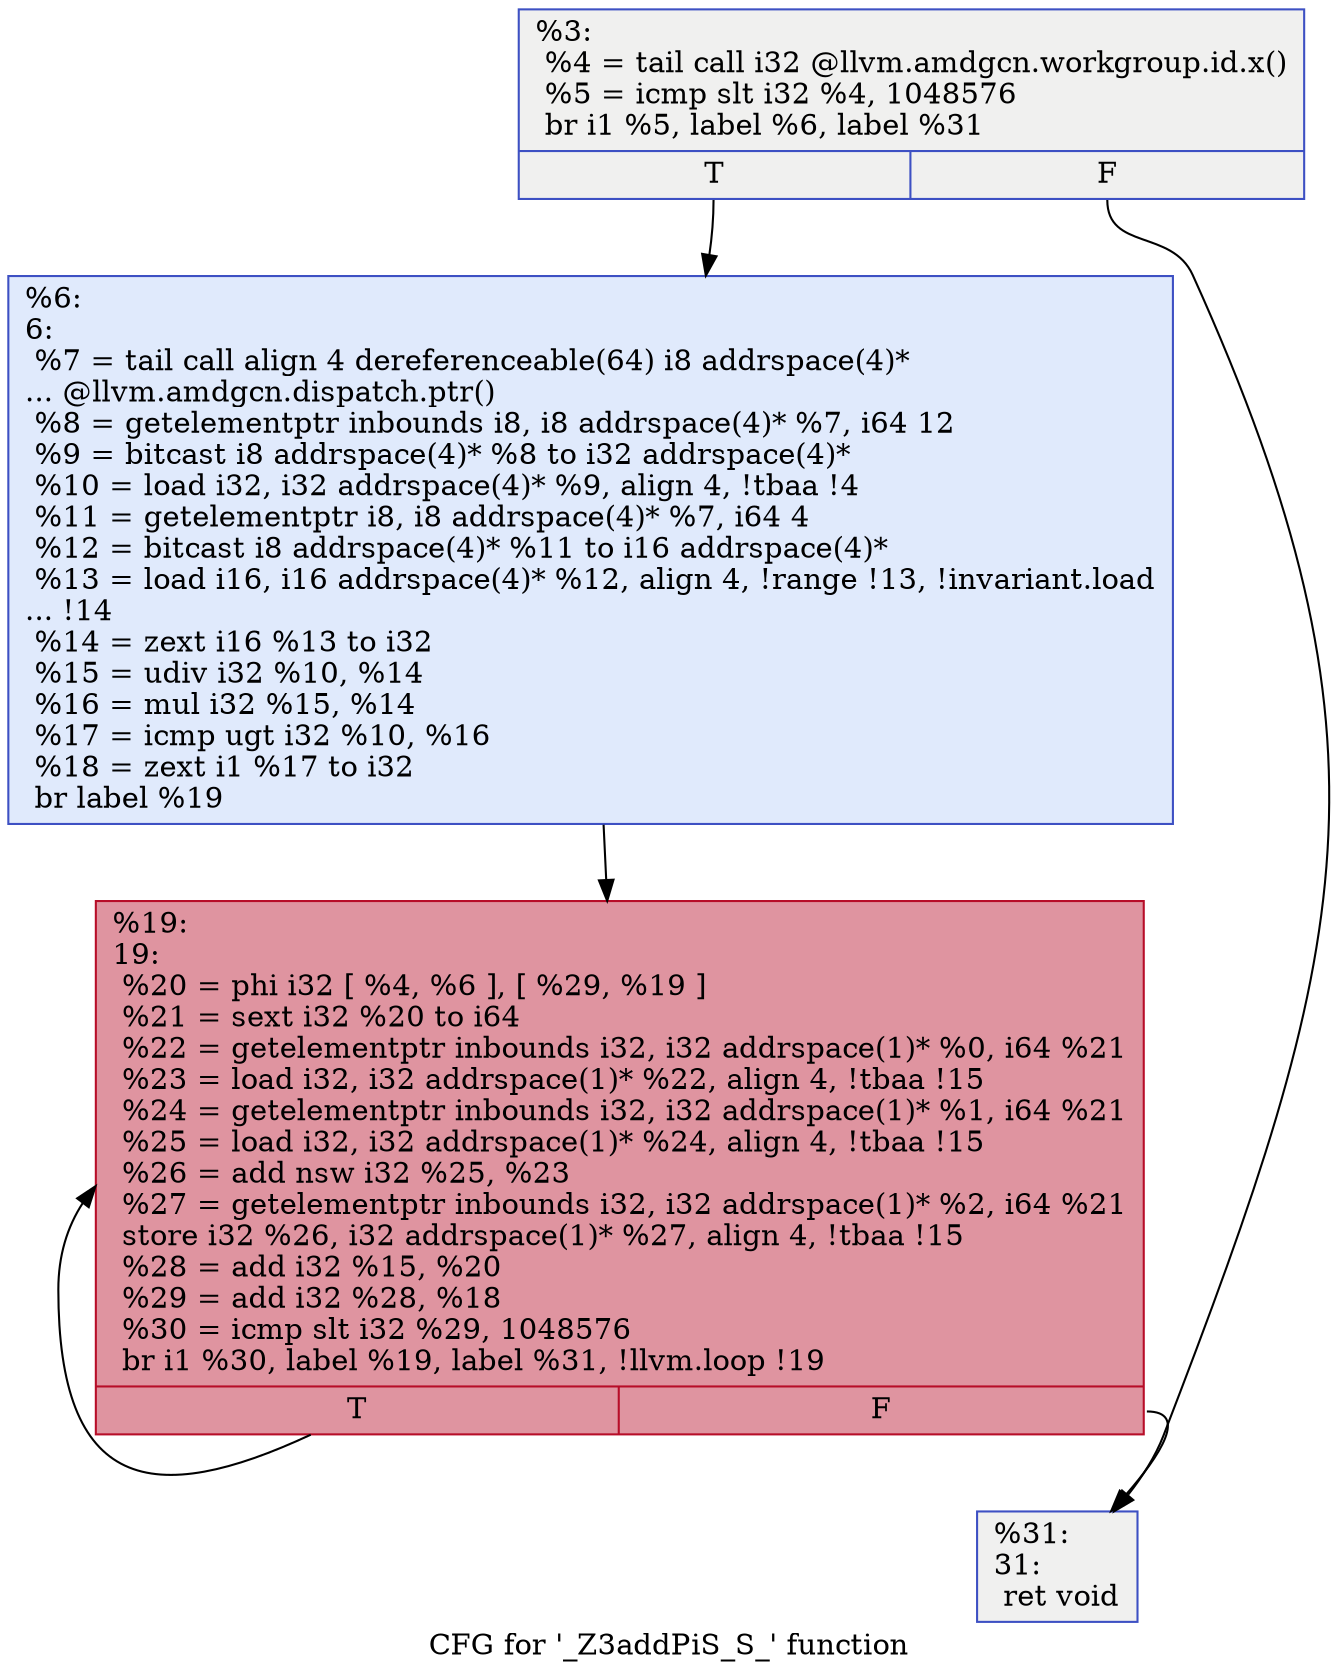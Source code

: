 digraph "CFG for '_Z3addPiS_S_' function" {
	label="CFG for '_Z3addPiS_S_' function";

	Node0x46ef330 [shape=record,color="#3d50c3ff", style=filled, fillcolor="#dedcdb70",label="{%3:\l  %4 = tail call i32 @llvm.amdgcn.workgroup.id.x()\l  %5 = icmp slt i32 %4, 1048576\l  br i1 %5, label %6, label %31\l|{<s0>T|<s1>F}}"];
	Node0x46ef330:s0 -> Node0x46efc10;
	Node0x46ef330:s1 -> Node0x46efca0;
	Node0x46efc10 [shape=record,color="#3d50c3ff", style=filled, fillcolor="#b9d0f970",label="{%6:\l6:                                                \l  %7 = tail call align 4 dereferenceable(64) i8 addrspace(4)*\l... @llvm.amdgcn.dispatch.ptr()\l  %8 = getelementptr inbounds i8, i8 addrspace(4)* %7, i64 12\l  %9 = bitcast i8 addrspace(4)* %8 to i32 addrspace(4)*\l  %10 = load i32, i32 addrspace(4)* %9, align 4, !tbaa !4\l  %11 = getelementptr i8, i8 addrspace(4)* %7, i64 4\l  %12 = bitcast i8 addrspace(4)* %11 to i16 addrspace(4)*\l  %13 = load i16, i16 addrspace(4)* %12, align 4, !range !13, !invariant.load\l... !14\l  %14 = zext i16 %13 to i32\l  %15 = udiv i32 %10, %14\l  %16 = mul i32 %15, %14\l  %17 = icmp ugt i32 %10, %16\l  %18 = zext i1 %17 to i32\l  br label %19\l}"];
	Node0x46efc10 -> Node0x46f1580;
	Node0x46f1580 [shape=record,color="#b70d28ff", style=filled, fillcolor="#b70d2870",label="{%19:\l19:                                               \l  %20 = phi i32 [ %4, %6 ], [ %29, %19 ]\l  %21 = sext i32 %20 to i64\l  %22 = getelementptr inbounds i32, i32 addrspace(1)* %0, i64 %21\l  %23 = load i32, i32 addrspace(1)* %22, align 4, !tbaa !15\l  %24 = getelementptr inbounds i32, i32 addrspace(1)* %1, i64 %21\l  %25 = load i32, i32 addrspace(1)* %24, align 4, !tbaa !15\l  %26 = add nsw i32 %25, %23\l  %27 = getelementptr inbounds i32, i32 addrspace(1)* %2, i64 %21\l  store i32 %26, i32 addrspace(1)* %27, align 4, !tbaa !15\l  %28 = add i32 %15, %20\l  %29 = add i32 %28, %18\l  %30 = icmp slt i32 %29, 1048576\l  br i1 %30, label %19, label %31, !llvm.loop !19\l|{<s0>T|<s1>F}}"];
	Node0x46f1580:s0 -> Node0x46f1580;
	Node0x46f1580:s1 -> Node0x46efca0;
	Node0x46efca0 [shape=record,color="#3d50c3ff", style=filled, fillcolor="#dedcdb70",label="{%31:\l31:                                               \l  ret void\l}"];
}
